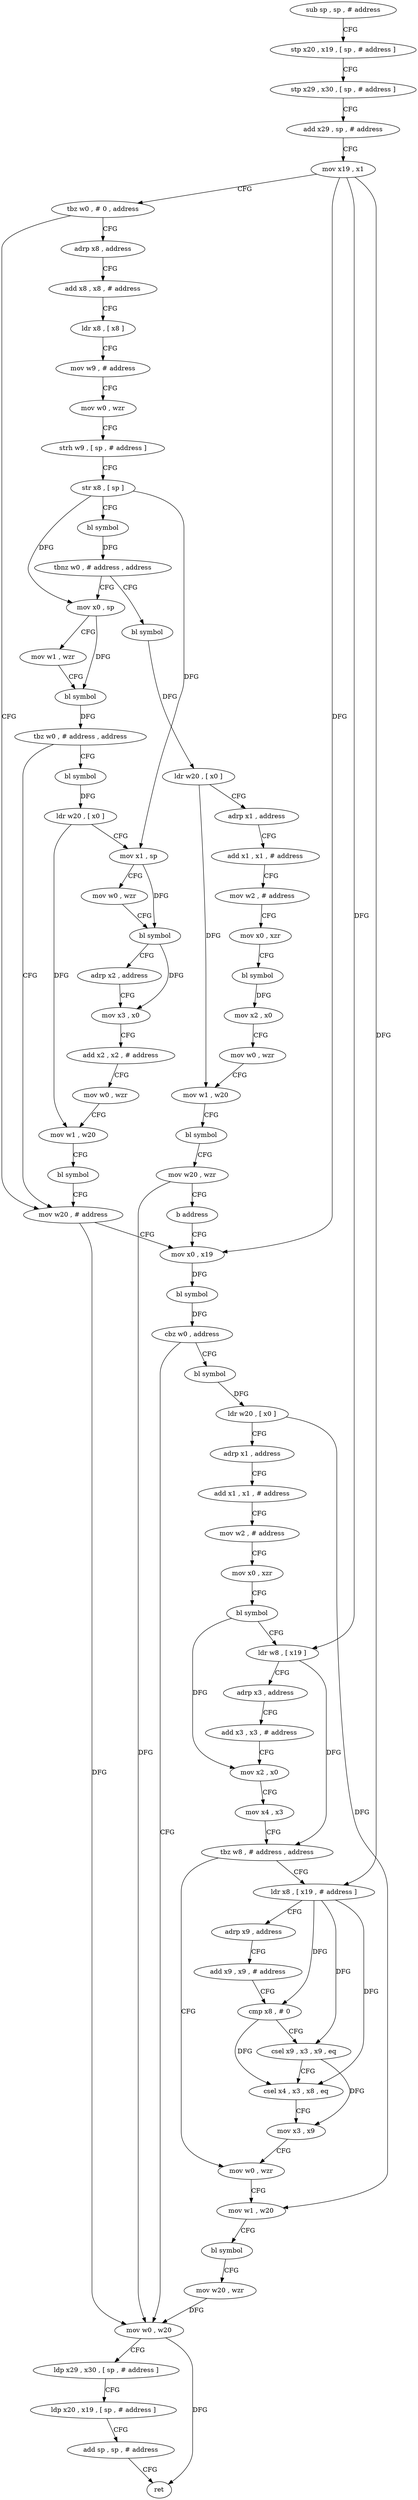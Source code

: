 digraph "func" {
"4220072" [label = "sub sp , sp , # address" ]
"4220076" [label = "stp x20 , x19 , [ sp , # address ]" ]
"4220080" [label = "stp x29 , x30 , [ sp , # address ]" ]
"4220084" [label = "add x29 , sp , # address" ]
"4220088" [label = "mov x19 , x1" ]
"4220092" [label = "tbz w0 , # 0 , address" ]
"4220192" [label = "mov w20 , # address" ]
"4220096" [label = "adrp x8 , address" ]
"4220196" [label = "mov x0 , x19" ]
"4220100" [label = "add x8 , x8 , # address" ]
"4220104" [label = "ldr x8 , [ x8 ]" ]
"4220108" [label = "mov w9 , # address" ]
"4220112" [label = "mov w0 , wzr" ]
"4220116" [label = "strh w9 , [ sp , # address ]" ]
"4220120" [label = "str x8 , [ sp ]" ]
"4220124" [label = "bl symbol" ]
"4220128" [label = "tbnz w0 , # address , address" ]
"4220324" [label = "bl symbol" ]
"4220132" [label = "mov x0 , sp" ]
"4220304" [label = "mov w0 , w20" ]
"4220308" [label = "ldp x29 , x30 , [ sp , # address ]" ]
"4220312" [label = "ldp x20 , x19 , [ sp , # address ]" ]
"4220316" [label = "add sp , sp , # address" ]
"4220320" [label = "ret" ]
"4220208" [label = "bl symbol" ]
"4220212" [label = "ldr w20 , [ x0 ]" ]
"4220216" [label = "adrp x1 , address" ]
"4220220" [label = "add x1 , x1 , # address" ]
"4220224" [label = "mov w2 , # address" ]
"4220228" [label = "mov x0 , xzr" ]
"4220232" [label = "bl symbol" ]
"4220236" [label = "ldr w8 , [ x19 ]" ]
"4220240" [label = "adrp x3 , address" ]
"4220244" [label = "add x3 , x3 , # address" ]
"4220248" [label = "mov x2 , x0" ]
"4220252" [label = "mov x4 , x3" ]
"4220256" [label = "tbz w8 , # address , address" ]
"4220288" [label = "mov w0 , wzr" ]
"4220260" [label = "ldr x8 , [ x19 , # address ]" ]
"4220328" [label = "ldr w20 , [ x0 ]" ]
"4220332" [label = "adrp x1 , address" ]
"4220336" [label = "add x1 , x1 , # address" ]
"4220340" [label = "mov w2 , # address" ]
"4220344" [label = "mov x0 , xzr" ]
"4220348" [label = "bl symbol" ]
"4220352" [label = "mov x2 , x0" ]
"4220356" [label = "mov w0 , wzr" ]
"4220360" [label = "mov w1 , w20" ]
"4220364" [label = "bl symbol" ]
"4220368" [label = "mov w20 , wzr" ]
"4220372" [label = "b address" ]
"4220136" [label = "mov w1 , wzr" ]
"4220140" [label = "bl symbol" ]
"4220144" [label = "tbz w0 , # address , address" ]
"4220148" [label = "bl symbol" ]
"4220292" [label = "mov w1 , w20" ]
"4220296" [label = "bl symbol" ]
"4220300" [label = "mov w20 , wzr" ]
"4220264" [label = "adrp x9 , address" ]
"4220268" [label = "add x9 , x9 , # address" ]
"4220272" [label = "cmp x8 , # 0" ]
"4220276" [label = "csel x9 , x3 , x9 , eq" ]
"4220280" [label = "csel x4 , x3 , x8 , eq" ]
"4220284" [label = "mov x3 , x9" ]
"4220200" [label = "bl symbol" ]
"4220204" [label = "cbz w0 , address" ]
"4220152" [label = "ldr w20 , [ x0 ]" ]
"4220156" [label = "mov x1 , sp" ]
"4220160" [label = "mov w0 , wzr" ]
"4220164" [label = "bl symbol" ]
"4220168" [label = "adrp x2 , address" ]
"4220172" [label = "mov x3 , x0" ]
"4220176" [label = "add x2 , x2 , # address" ]
"4220180" [label = "mov w0 , wzr" ]
"4220184" [label = "mov w1 , w20" ]
"4220188" [label = "bl symbol" ]
"4220072" -> "4220076" [ label = "CFG" ]
"4220076" -> "4220080" [ label = "CFG" ]
"4220080" -> "4220084" [ label = "CFG" ]
"4220084" -> "4220088" [ label = "CFG" ]
"4220088" -> "4220092" [ label = "CFG" ]
"4220088" -> "4220196" [ label = "DFG" ]
"4220088" -> "4220236" [ label = "DFG" ]
"4220088" -> "4220260" [ label = "DFG" ]
"4220092" -> "4220192" [ label = "CFG" ]
"4220092" -> "4220096" [ label = "CFG" ]
"4220192" -> "4220196" [ label = "CFG" ]
"4220192" -> "4220304" [ label = "DFG" ]
"4220096" -> "4220100" [ label = "CFG" ]
"4220196" -> "4220200" [ label = "DFG" ]
"4220100" -> "4220104" [ label = "CFG" ]
"4220104" -> "4220108" [ label = "CFG" ]
"4220108" -> "4220112" [ label = "CFG" ]
"4220112" -> "4220116" [ label = "CFG" ]
"4220116" -> "4220120" [ label = "CFG" ]
"4220120" -> "4220124" [ label = "CFG" ]
"4220120" -> "4220132" [ label = "DFG" ]
"4220120" -> "4220156" [ label = "DFG" ]
"4220124" -> "4220128" [ label = "DFG" ]
"4220128" -> "4220324" [ label = "CFG" ]
"4220128" -> "4220132" [ label = "CFG" ]
"4220324" -> "4220328" [ label = "DFG" ]
"4220132" -> "4220136" [ label = "CFG" ]
"4220132" -> "4220140" [ label = "DFG" ]
"4220304" -> "4220308" [ label = "CFG" ]
"4220304" -> "4220320" [ label = "DFG" ]
"4220308" -> "4220312" [ label = "CFG" ]
"4220312" -> "4220316" [ label = "CFG" ]
"4220316" -> "4220320" [ label = "CFG" ]
"4220208" -> "4220212" [ label = "DFG" ]
"4220212" -> "4220216" [ label = "CFG" ]
"4220212" -> "4220292" [ label = "DFG" ]
"4220216" -> "4220220" [ label = "CFG" ]
"4220220" -> "4220224" [ label = "CFG" ]
"4220224" -> "4220228" [ label = "CFG" ]
"4220228" -> "4220232" [ label = "CFG" ]
"4220232" -> "4220236" [ label = "CFG" ]
"4220232" -> "4220248" [ label = "DFG" ]
"4220236" -> "4220240" [ label = "CFG" ]
"4220236" -> "4220256" [ label = "DFG" ]
"4220240" -> "4220244" [ label = "CFG" ]
"4220244" -> "4220248" [ label = "CFG" ]
"4220248" -> "4220252" [ label = "CFG" ]
"4220252" -> "4220256" [ label = "CFG" ]
"4220256" -> "4220288" [ label = "CFG" ]
"4220256" -> "4220260" [ label = "CFG" ]
"4220288" -> "4220292" [ label = "CFG" ]
"4220260" -> "4220264" [ label = "CFG" ]
"4220260" -> "4220272" [ label = "DFG" ]
"4220260" -> "4220276" [ label = "DFG" ]
"4220260" -> "4220280" [ label = "DFG" ]
"4220328" -> "4220332" [ label = "CFG" ]
"4220328" -> "4220360" [ label = "DFG" ]
"4220332" -> "4220336" [ label = "CFG" ]
"4220336" -> "4220340" [ label = "CFG" ]
"4220340" -> "4220344" [ label = "CFG" ]
"4220344" -> "4220348" [ label = "CFG" ]
"4220348" -> "4220352" [ label = "DFG" ]
"4220352" -> "4220356" [ label = "CFG" ]
"4220356" -> "4220360" [ label = "CFG" ]
"4220360" -> "4220364" [ label = "CFG" ]
"4220364" -> "4220368" [ label = "CFG" ]
"4220368" -> "4220372" [ label = "CFG" ]
"4220368" -> "4220304" [ label = "DFG" ]
"4220372" -> "4220196" [ label = "CFG" ]
"4220136" -> "4220140" [ label = "CFG" ]
"4220140" -> "4220144" [ label = "DFG" ]
"4220144" -> "4220192" [ label = "CFG" ]
"4220144" -> "4220148" [ label = "CFG" ]
"4220148" -> "4220152" [ label = "DFG" ]
"4220292" -> "4220296" [ label = "CFG" ]
"4220296" -> "4220300" [ label = "CFG" ]
"4220300" -> "4220304" [ label = "DFG" ]
"4220264" -> "4220268" [ label = "CFG" ]
"4220268" -> "4220272" [ label = "CFG" ]
"4220272" -> "4220276" [ label = "CFG" ]
"4220272" -> "4220280" [ label = "DFG" ]
"4220276" -> "4220280" [ label = "CFG" ]
"4220276" -> "4220284" [ label = "DFG" ]
"4220280" -> "4220284" [ label = "CFG" ]
"4220284" -> "4220288" [ label = "CFG" ]
"4220200" -> "4220204" [ label = "DFG" ]
"4220204" -> "4220304" [ label = "CFG" ]
"4220204" -> "4220208" [ label = "CFG" ]
"4220152" -> "4220156" [ label = "CFG" ]
"4220152" -> "4220184" [ label = "DFG" ]
"4220156" -> "4220160" [ label = "CFG" ]
"4220156" -> "4220164" [ label = "DFG" ]
"4220160" -> "4220164" [ label = "CFG" ]
"4220164" -> "4220168" [ label = "CFG" ]
"4220164" -> "4220172" [ label = "DFG" ]
"4220168" -> "4220172" [ label = "CFG" ]
"4220172" -> "4220176" [ label = "CFG" ]
"4220176" -> "4220180" [ label = "CFG" ]
"4220180" -> "4220184" [ label = "CFG" ]
"4220184" -> "4220188" [ label = "CFG" ]
"4220188" -> "4220192" [ label = "CFG" ]
}
